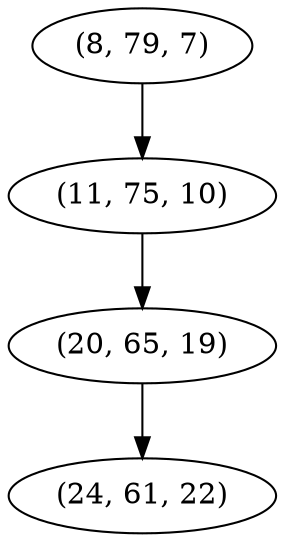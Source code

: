 digraph tree {
    "(8, 79, 7)";
    "(11, 75, 10)";
    "(20, 65, 19)";
    "(24, 61, 22)";
    "(8, 79, 7)" -> "(11, 75, 10)";
    "(11, 75, 10)" -> "(20, 65, 19)";
    "(20, 65, 19)" -> "(24, 61, 22)";
}
